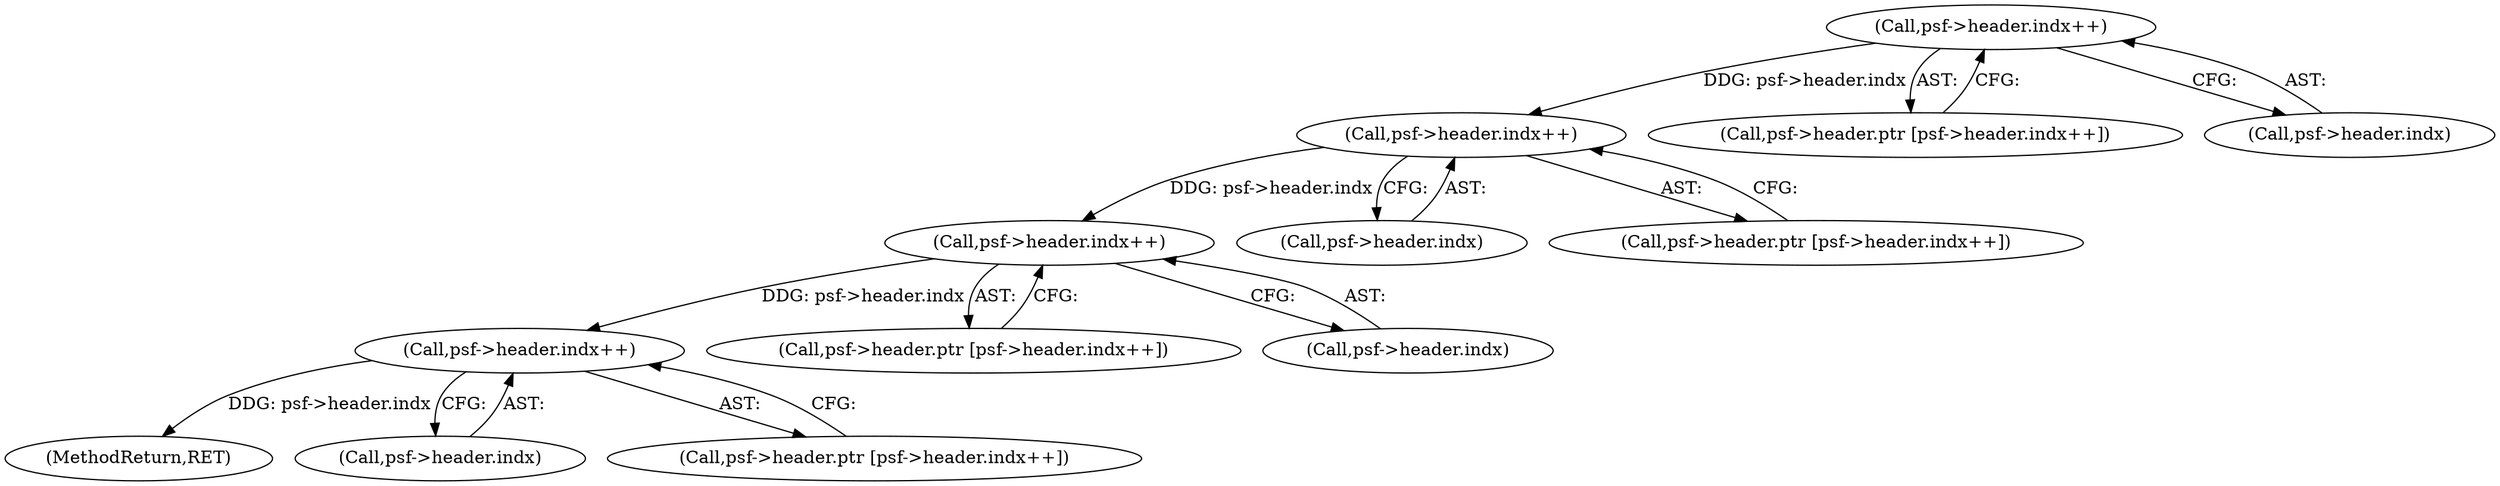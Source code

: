 digraph "0_libsndfile_708e996c87c5fae77b104ccfeb8f6db784c32074_9@pointer" {
"1000158" [label="(Call,psf->header.indx++)"];
"1000142" [label="(Call,psf->header.indx++)"];
"1000126" [label="(Call,psf->header.indx++)"];
"1000112" [label="(Call,psf->header.indx++)"];
"1000127" [label="(Call,psf->header.indx)"];
"1000112" [label="(Call,psf->header.indx++)"];
"1000167" [label="(MethodReturn,RET)"];
"1000136" [label="(Call,psf->header.ptr [psf->header.indx++])"];
"1000143" [label="(Call,psf->header.indx)"];
"1000158" [label="(Call,psf->header.indx++)"];
"1000106" [label="(Call,psf->header.ptr [psf->header.indx++])"];
"1000113" [label="(Call,psf->header.indx)"];
"1000142" [label="(Call,psf->header.indx++)"];
"1000120" [label="(Call,psf->header.ptr [psf->header.indx++])"];
"1000126" [label="(Call,psf->header.indx++)"];
"1000159" [label="(Call,psf->header.indx)"];
"1000152" [label="(Call,psf->header.ptr [psf->header.indx++])"];
"1000158" -> "1000152"  [label="AST: "];
"1000158" -> "1000159"  [label="CFG: "];
"1000159" -> "1000158"  [label="AST: "];
"1000152" -> "1000158"  [label="CFG: "];
"1000158" -> "1000167"  [label="DDG: psf->header.indx"];
"1000142" -> "1000158"  [label="DDG: psf->header.indx"];
"1000142" -> "1000136"  [label="AST: "];
"1000142" -> "1000143"  [label="CFG: "];
"1000143" -> "1000142"  [label="AST: "];
"1000136" -> "1000142"  [label="CFG: "];
"1000126" -> "1000142"  [label="DDG: psf->header.indx"];
"1000126" -> "1000120"  [label="AST: "];
"1000126" -> "1000127"  [label="CFG: "];
"1000127" -> "1000126"  [label="AST: "];
"1000120" -> "1000126"  [label="CFG: "];
"1000112" -> "1000126"  [label="DDG: psf->header.indx"];
"1000112" -> "1000106"  [label="AST: "];
"1000112" -> "1000113"  [label="CFG: "];
"1000113" -> "1000112"  [label="AST: "];
"1000106" -> "1000112"  [label="CFG: "];
}
